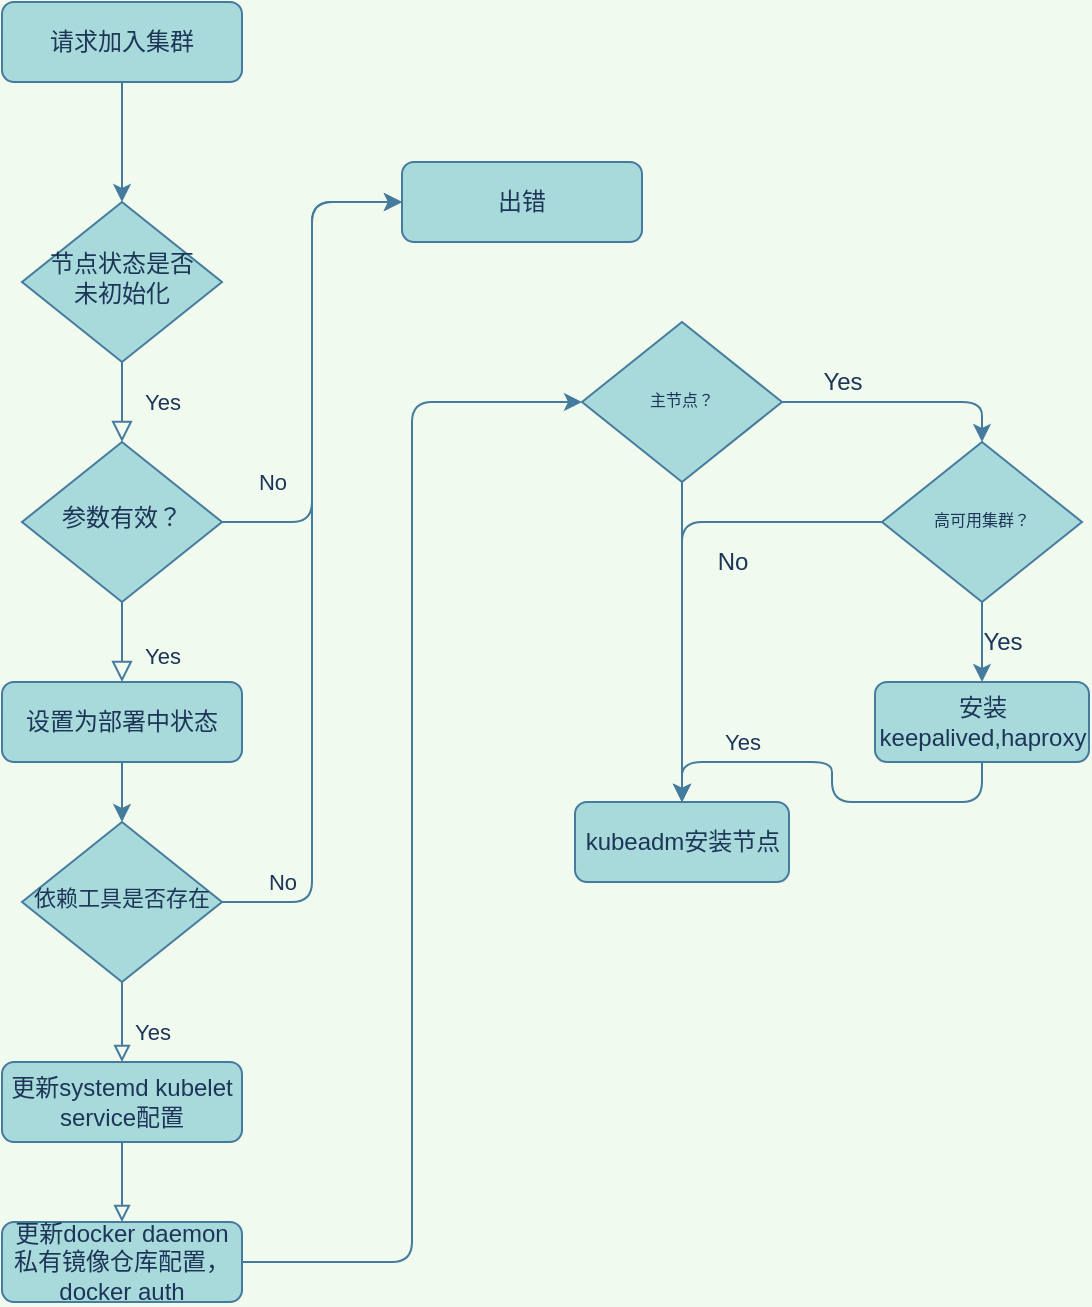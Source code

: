 <mxfile version="18.0.6" type="device"><diagram id="C5RBs43oDa-KdzZeNtuy" name="Page-1"><mxGraphModel dx="981" dy="597" grid="1" gridSize="10" guides="1" tooltips="1" connect="1" arrows="1" fold="1" page="1" pageScale="1" pageWidth="827" pageHeight="1169" background="#F1FAEE" math="0" shadow="0"><root><mxCell id="WIyWlLk6GJQsqaUBKTNV-0"/><mxCell id="WIyWlLk6GJQsqaUBKTNV-1" parent="WIyWlLk6GJQsqaUBKTNV-0"/><mxCell id="zHChiF9bENCXDAxLI4KB-26" style="edgeStyle=orthogonalEdgeStyle;curved=0;rounded=1;sketch=0;orthogonalLoop=1;jettySize=auto;html=1;exitX=0.5;exitY=1;exitDx=0;exitDy=0;entryX=0.5;entryY=0;entryDx=0;entryDy=0;fontColor=#1D3557;strokeColor=#457B9D;fillColor=#A8DADC;labelBackgroundColor=#F1FAEE;" edge="1" parent="WIyWlLk6GJQsqaUBKTNV-1" source="WIyWlLk6GJQsqaUBKTNV-3" target="zHChiF9bENCXDAxLI4KB-14"><mxGeometry relative="1" as="geometry"/></mxCell><mxCell id="WIyWlLk6GJQsqaUBKTNV-3" value="请求加入集群" style="rounded=1;whiteSpace=wrap;html=1;fontSize=12;glass=0;strokeWidth=1;shadow=0;fillColor=#A8DADC;strokeColor=#457B9D;fontColor=#1D3557;" parent="WIyWlLk6GJQsqaUBKTNV-1" vertex="1"><mxGeometry x="170" y="80" width="120" height="40" as="geometry"/></mxCell><mxCell id="zHChiF9bENCXDAxLI4KB-13" value="Yes" style="rounded=0;html=1;jettySize=auto;orthogonalLoop=1;fontSize=11;endArrow=block;endFill=0;endSize=8;strokeWidth=1;shadow=0;labelBackgroundColor=none;edgeStyle=orthogonalEdgeStyle;strokeColor=#457B9D;fontColor=#1D3557;" edge="1" parent="WIyWlLk6GJQsqaUBKTNV-1" source="zHChiF9bENCXDAxLI4KB-14" target="zHChiF9bENCXDAxLI4KB-16"><mxGeometry y="20" relative="1" as="geometry"><mxPoint as="offset"/></mxGeometry></mxCell><mxCell id="zHChiF9bENCXDAxLI4KB-14" value="节点状态是否&lt;br&gt;未初始化" style="rhombus;whiteSpace=wrap;html=1;shadow=0;fontFamily=Helvetica;fontSize=12;align=center;strokeWidth=1;spacing=6;spacingTop=-4;fillColor=#A8DADC;strokeColor=#457B9D;fontColor=#1D3557;" vertex="1" parent="WIyWlLk6GJQsqaUBKTNV-1"><mxGeometry x="180" y="180" width="100" height="80" as="geometry"/></mxCell><mxCell id="zHChiF9bENCXDAxLI4KB-15" value="Yes" style="rounded=0;html=1;jettySize=auto;orthogonalLoop=1;fontSize=11;endArrow=block;endFill=0;endSize=8;strokeWidth=1;shadow=0;labelBackgroundColor=none;edgeStyle=orthogonalEdgeStyle;strokeColor=#457B9D;fontColor=#1D3557;" edge="1" parent="WIyWlLk6GJQsqaUBKTNV-1" source="zHChiF9bENCXDAxLI4KB-16" target="zHChiF9bENCXDAxLI4KB-18"><mxGeometry x="0.333" y="20" relative="1" as="geometry"><mxPoint as="offset"/></mxGeometry></mxCell><mxCell id="zHChiF9bENCXDAxLI4KB-28" style="edgeStyle=orthogonalEdgeStyle;curved=0;rounded=1;sketch=0;orthogonalLoop=1;jettySize=auto;html=1;entryX=0;entryY=0.5;entryDx=0;entryDy=0;fontColor=#1D3557;strokeColor=#457B9D;fillColor=#A8DADC;" edge="1" parent="WIyWlLk6GJQsqaUBKTNV-1" source="zHChiF9bENCXDAxLI4KB-16" target="zHChiF9bENCXDAxLI4KB-27"><mxGeometry relative="1" as="geometry"/></mxCell><mxCell id="zHChiF9bENCXDAxLI4KB-16" value="参数有效？" style="rhombus;whiteSpace=wrap;html=1;shadow=0;fontFamily=Helvetica;fontSize=12;align=center;strokeWidth=1;spacing=6;spacingTop=-4;fillColor=#A8DADC;strokeColor=#457B9D;fontColor=#1D3557;" vertex="1" parent="WIyWlLk6GJQsqaUBKTNV-1"><mxGeometry x="180" y="300" width="100" height="80" as="geometry"/></mxCell><mxCell id="zHChiF9bENCXDAxLI4KB-17" style="edgeStyle=orthogonalEdgeStyle;rounded=0;orthogonalLoop=1;jettySize=auto;html=1;exitX=0.5;exitY=1;exitDx=0;exitDy=0;entryX=0.5;entryY=0;entryDx=0;entryDy=0;fontSize=8;strokeColor=#457B9D;fontColor=#1D3557;labelBackgroundColor=#F1FAEE;" edge="1" parent="WIyWlLk6GJQsqaUBKTNV-1" source="zHChiF9bENCXDAxLI4KB-18" target="zHChiF9bENCXDAxLI4KB-20"><mxGeometry relative="1" as="geometry"/></mxCell><mxCell id="zHChiF9bENCXDAxLI4KB-18" value="设置为部署中状态" style="rounded=1;whiteSpace=wrap;html=1;fontSize=12;glass=0;strokeWidth=1;shadow=0;fillColor=#A8DADC;strokeColor=#457B9D;fontColor=#1D3557;" vertex="1" parent="WIyWlLk6GJQsqaUBKTNV-1"><mxGeometry x="170" y="420" width="120" height="40" as="geometry"/></mxCell><mxCell id="zHChiF9bENCXDAxLI4KB-19" style="edgeStyle=orthogonalEdgeStyle;rounded=1;orthogonalLoop=1;jettySize=auto;html=1;exitX=0.5;exitY=1;exitDx=0;exitDy=0;entryX=0.5;entryY=0;entryDx=0;entryDy=0;fontSize=11;endArrow=block;endFill=0;strokeColor=#457B9D;fontColor=#1D3557;labelBackgroundColor=#F1FAEE;" edge="1" parent="WIyWlLk6GJQsqaUBKTNV-1" source="zHChiF9bENCXDAxLI4KB-20" target="zHChiF9bENCXDAxLI4KB-23"><mxGeometry relative="1" as="geometry"/></mxCell><mxCell id="zHChiF9bENCXDAxLI4KB-30" style="edgeStyle=orthogonalEdgeStyle;curved=0;rounded=1;sketch=0;orthogonalLoop=1;jettySize=auto;html=1;exitX=1;exitY=0.5;exitDx=0;exitDy=0;entryX=0;entryY=0.5;entryDx=0;entryDy=0;fontColor=#1D3557;strokeColor=#457B9D;fillColor=#A8DADC;" edge="1" parent="WIyWlLk6GJQsqaUBKTNV-1" source="zHChiF9bENCXDAxLI4KB-20" target="zHChiF9bENCXDAxLI4KB-27"><mxGeometry relative="1" as="geometry"/></mxCell><mxCell id="zHChiF9bENCXDAxLI4KB-20" value="&lt;font style=&quot;font-size: 11px;&quot;&gt;依赖工具是否存在&lt;/font&gt;" style="rhombus;whiteSpace=wrap;html=1;shadow=0;fontFamily=Helvetica;fontSize=12;align=center;strokeWidth=1;spacing=6;spacingTop=-4;fillColor=#A8DADC;strokeColor=#457B9D;fontColor=#1D3557;" vertex="1" parent="WIyWlLk6GJQsqaUBKTNV-1"><mxGeometry x="180" y="490" width="100" height="80" as="geometry"/></mxCell><mxCell id="zHChiF9bENCXDAxLI4KB-21" value="&lt;font style=&quot;font-size: 11px;&quot;&gt;No&lt;/font&gt;" style="text;html=1;align=center;verticalAlign=middle;resizable=0;points=[];autosize=1;strokeColor=none;fillColor=none;fontSize=8;fontColor=#1D3557;" vertex="1" parent="WIyWlLk6GJQsqaUBKTNV-1"><mxGeometry x="295" y="510" width="30" height="20" as="geometry"/></mxCell><mxCell id="zHChiF9bENCXDAxLI4KB-22" style="edgeStyle=orthogonalEdgeStyle;rounded=1;orthogonalLoop=1;jettySize=auto;html=1;exitX=0.5;exitY=1;exitDx=0;exitDy=0;entryX=0.5;entryY=0;entryDx=0;entryDy=0;fontSize=11;endArrow=block;endFill=0;strokeColor=#457B9D;fontColor=#1D3557;labelBackgroundColor=#F1FAEE;" edge="1" parent="WIyWlLk6GJQsqaUBKTNV-1" source="zHChiF9bENCXDAxLI4KB-23" target="zHChiF9bENCXDAxLI4KB-25"><mxGeometry relative="1" as="geometry"/></mxCell><mxCell id="zHChiF9bENCXDAxLI4KB-23" value="更新systemd kubelet service配置" style="rounded=1;whiteSpace=wrap;html=1;fontSize=12;glass=0;strokeWidth=1;shadow=0;fillColor=#A8DADC;strokeColor=#457B9D;fontColor=#1D3557;" vertex="1" parent="WIyWlLk6GJQsqaUBKTNV-1"><mxGeometry x="170" y="610" width="120" height="40" as="geometry"/></mxCell><mxCell id="zHChiF9bENCXDAxLI4KB-24" value="Yes" style="text;html=1;align=center;verticalAlign=middle;resizable=0;points=[];autosize=1;strokeColor=none;fillColor=none;fontSize=11;fontColor=#1D3557;" vertex="1" parent="WIyWlLk6GJQsqaUBKTNV-1"><mxGeometry x="230" y="584.5" width="30" height="20" as="geometry"/></mxCell><mxCell id="zHChiF9bENCXDAxLI4KB-35" style="edgeStyle=orthogonalEdgeStyle;curved=0;rounded=1;sketch=0;orthogonalLoop=1;jettySize=auto;html=1;exitX=1;exitY=0.5;exitDx=0;exitDy=0;entryX=0;entryY=0.5;entryDx=0;entryDy=0;fontColor=#1D3557;strokeColor=#457B9D;fillColor=#A8DADC;" edge="1" parent="WIyWlLk6GJQsqaUBKTNV-1" source="zHChiF9bENCXDAxLI4KB-25" target="zHChiF9bENCXDAxLI4KB-32"><mxGeometry relative="1" as="geometry"/></mxCell><mxCell id="zHChiF9bENCXDAxLI4KB-25" value="更新docker daemon私有镜像仓库配置，docker auth" style="rounded=1;whiteSpace=wrap;html=1;fontSize=12;glass=0;strokeWidth=1;shadow=0;fillColor=#A8DADC;strokeColor=#457B9D;fontColor=#1D3557;" vertex="1" parent="WIyWlLk6GJQsqaUBKTNV-1"><mxGeometry x="170" y="690" width="120" height="40" as="geometry"/></mxCell><mxCell id="zHChiF9bENCXDAxLI4KB-27" value="出错" style="rounded=1;whiteSpace=wrap;html=1;fontSize=12;glass=0;strokeWidth=1;shadow=0;fillColor=#A8DADC;strokeColor=#457B9D;fontColor=#1D3557;" vertex="1" parent="WIyWlLk6GJQsqaUBKTNV-1"><mxGeometry x="370" y="160" width="120" height="40" as="geometry"/></mxCell><mxCell id="zHChiF9bENCXDAxLI4KB-29" value="&lt;font style=&quot;font-size: 11px;&quot;&gt;No&lt;/font&gt;" style="text;html=1;align=center;verticalAlign=middle;resizable=0;points=[];autosize=1;strokeColor=none;fillColor=none;fontSize=8;fontColor=#1D3557;" vertex="1" parent="WIyWlLk6GJQsqaUBKTNV-1"><mxGeometry x="290" y="310" width="30" height="20" as="geometry"/></mxCell><mxCell id="zHChiF9bENCXDAxLI4KB-31" style="edgeStyle=orthogonalEdgeStyle;curved=0;rounded=1;sketch=0;orthogonalLoop=1;jettySize=auto;html=1;exitX=1;exitY=0.5;exitDx=0;exitDy=0;entryX=0.5;entryY=0;entryDx=0;entryDy=0;fontSize=11;fontColor=#1D3557;strokeColor=#457B9D;fillColor=#A8DADC;labelBackgroundColor=#F1FAEE;" edge="1" parent="WIyWlLk6GJQsqaUBKTNV-1" source="zHChiF9bENCXDAxLI4KB-32" target="zHChiF9bENCXDAxLI4KB-36"><mxGeometry relative="1" as="geometry"><mxPoint x="590" y="570" as="targetPoint"/></mxGeometry></mxCell><mxCell id="zHChiF9bENCXDAxLI4KB-39" style="edgeStyle=orthogonalEdgeStyle;curved=0;rounded=1;sketch=0;orthogonalLoop=1;jettySize=auto;html=1;exitX=0.5;exitY=1;exitDx=0;exitDy=0;entryX=0.5;entryY=0;entryDx=0;entryDy=0;fontColor=#1D3557;strokeColor=#457B9D;fillColor=#A8DADC;" edge="1" parent="WIyWlLk6GJQsqaUBKTNV-1" source="zHChiF9bENCXDAxLI4KB-32" target="zHChiF9bENCXDAxLI4KB-37"><mxGeometry relative="1" as="geometry"/></mxCell><mxCell id="zHChiF9bENCXDAxLI4KB-32" value="&lt;span style=&quot;font-size: 8px;&quot;&gt;主节点？&lt;/span&gt;" style="rhombus;whiteSpace=wrap;html=1;shadow=0;fontFamily=Helvetica;fontSize=12;align=center;strokeWidth=1;spacing=6;spacingTop=-4;fillColor=#A8DADC;strokeColor=#457B9D;fontColor=#1D3557;" vertex="1" parent="WIyWlLk6GJQsqaUBKTNV-1"><mxGeometry x="460" y="240" width="100" height="80" as="geometry"/></mxCell><mxCell id="zHChiF9bENCXDAxLI4KB-34" value="Yes" style="text;html=1;align=center;verticalAlign=middle;resizable=0;points=[];autosize=1;strokeColor=none;fillColor=none;fontSize=11;fontColor=#1D3557;" vertex="1" parent="WIyWlLk6GJQsqaUBKTNV-1"><mxGeometry x="525" y="440" width="30" height="20" as="geometry"/></mxCell><mxCell id="zHChiF9bENCXDAxLI4KB-40" style="edgeStyle=orthogonalEdgeStyle;curved=0;rounded=1;sketch=0;orthogonalLoop=1;jettySize=auto;html=1;exitX=0;exitY=0.5;exitDx=0;exitDy=0;entryX=0.5;entryY=0;entryDx=0;entryDy=0;fontColor=#1D3557;strokeColor=#457B9D;fillColor=#A8DADC;" edge="1" parent="WIyWlLk6GJQsqaUBKTNV-1" source="zHChiF9bENCXDAxLI4KB-36" target="zHChiF9bENCXDAxLI4KB-37"><mxGeometry relative="1" as="geometry"/></mxCell><mxCell id="zHChiF9bENCXDAxLI4KB-42" style="edgeStyle=orthogonalEdgeStyle;curved=0;rounded=1;sketch=0;orthogonalLoop=1;jettySize=auto;html=1;exitX=0.5;exitY=1;exitDx=0;exitDy=0;fontColor=#1D3557;strokeColor=#457B9D;fillColor=#A8DADC;" edge="1" parent="WIyWlLk6GJQsqaUBKTNV-1" source="zHChiF9bENCXDAxLI4KB-36" target="zHChiF9bENCXDAxLI4KB-41"><mxGeometry relative="1" as="geometry"/></mxCell><mxCell id="zHChiF9bENCXDAxLI4KB-36" value="&lt;span style=&quot;font-size: 8px;&quot;&gt;高可用集群？&lt;/span&gt;" style="rhombus;whiteSpace=wrap;html=1;shadow=0;fontFamily=Helvetica;fontSize=12;align=center;strokeWidth=1;spacing=6;spacingTop=-4;fillColor=#A8DADC;strokeColor=#457B9D;fontColor=#1D3557;" vertex="1" parent="WIyWlLk6GJQsqaUBKTNV-1"><mxGeometry x="610" y="300" width="100" height="80" as="geometry"/></mxCell><mxCell id="zHChiF9bENCXDAxLI4KB-37" value="kubeadm安装节点" style="rounded=1;whiteSpace=wrap;html=1;fontSize=12;glass=0;strokeWidth=1;shadow=0;fillColor=#A8DADC;strokeColor=#457B9D;fontColor=#1D3557;" vertex="1" parent="WIyWlLk6GJQsqaUBKTNV-1"><mxGeometry x="456.5" y="480" width="107" height="40" as="geometry"/></mxCell><mxCell id="zHChiF9bENCXDAxLI4KB-43" style="edgeStyle=orthogonalEdgeStyle;curved=0;rounded=1;sketch=0;orthogonalLoop=1;jettySize=auto;html=1;exitX=0.5;exitY=1;exitDx=0;exitDy=0;entryX=0.5;entryY=0;entryDx=0;entryDy=0;fontColor=#1D3557;strokeColor=#457B9D;fillColor=#A8DADC;" edge="1" parent="WIyWlLk6GJQsqaUBKTNV-1" source="zHChiF9bENCXDAxLI4KB-41" target="zHChiF9bENCXDAxLI4KB-37"><mxGeometry relative="1" as="geometry"/></mxCell><mxCell id="zHChiF9bENCXDAxLI4KB-41" value="安装keepalived,haproxy" style="rounded=1;whiteSpace=wrap;html=1;fontSize=12;glass=0;strokeWidth=1;shadow=0;fillColor=#A8DADC;strokeColor=#457B9D;fontColor=#1D3557;" vertex="1" parent="WIyWlLk6GJQsqaUBKTNV-1"><mxGeometry x="606.5" y="420" width="107" height="40" as="geometry"/></mxCell><mxCell id="zHChiF9bENCXDAxLI4KB-44" value="Yes" style="text;html=1;align=center;verticalAlign=middle;resizable=0;points=[];autosize=1;strokeColor=none;fillColor=none;fontColor=#1D3557;" vertex="1" parent="WIyWlLk6GJQsqaUBKTNV-1"><mxGeometry x="650" y="390" width="40" height="20" as="geometry"/></mxCell><mxCell id="zHChiF9bENCXDAxLI4KB-45" value="No" style="text;html=1;align=center;verticalAlign=middle;resizable=0;points=[];autosize=1;strokeColor=none;fillColor=none;fontColor=#1D3557;" vertex="1" parent="WIyWlLk6GJQsqaUBKTNV-1"><mxGeometry x="520" y="350" width="30" height="20" as="geometry"/></mxCell><mxCell id="zHChiF9bENCXDAxLI4KB-46" value="Yes" style="text;html=1;align=center;verticalAlign=middle;resizable=0;points=[];autosize=1;strokeColor=none;fillColor=none;fontColor=#1D3557;" vertex="1" parent="WIyWlLk6GJQsqaUBKTNV-1"><mxGeometry x="570" y="260" width="40" height="20" as="geometry"/></mxCell></root></mxGraphModel></diagram></mxfile>